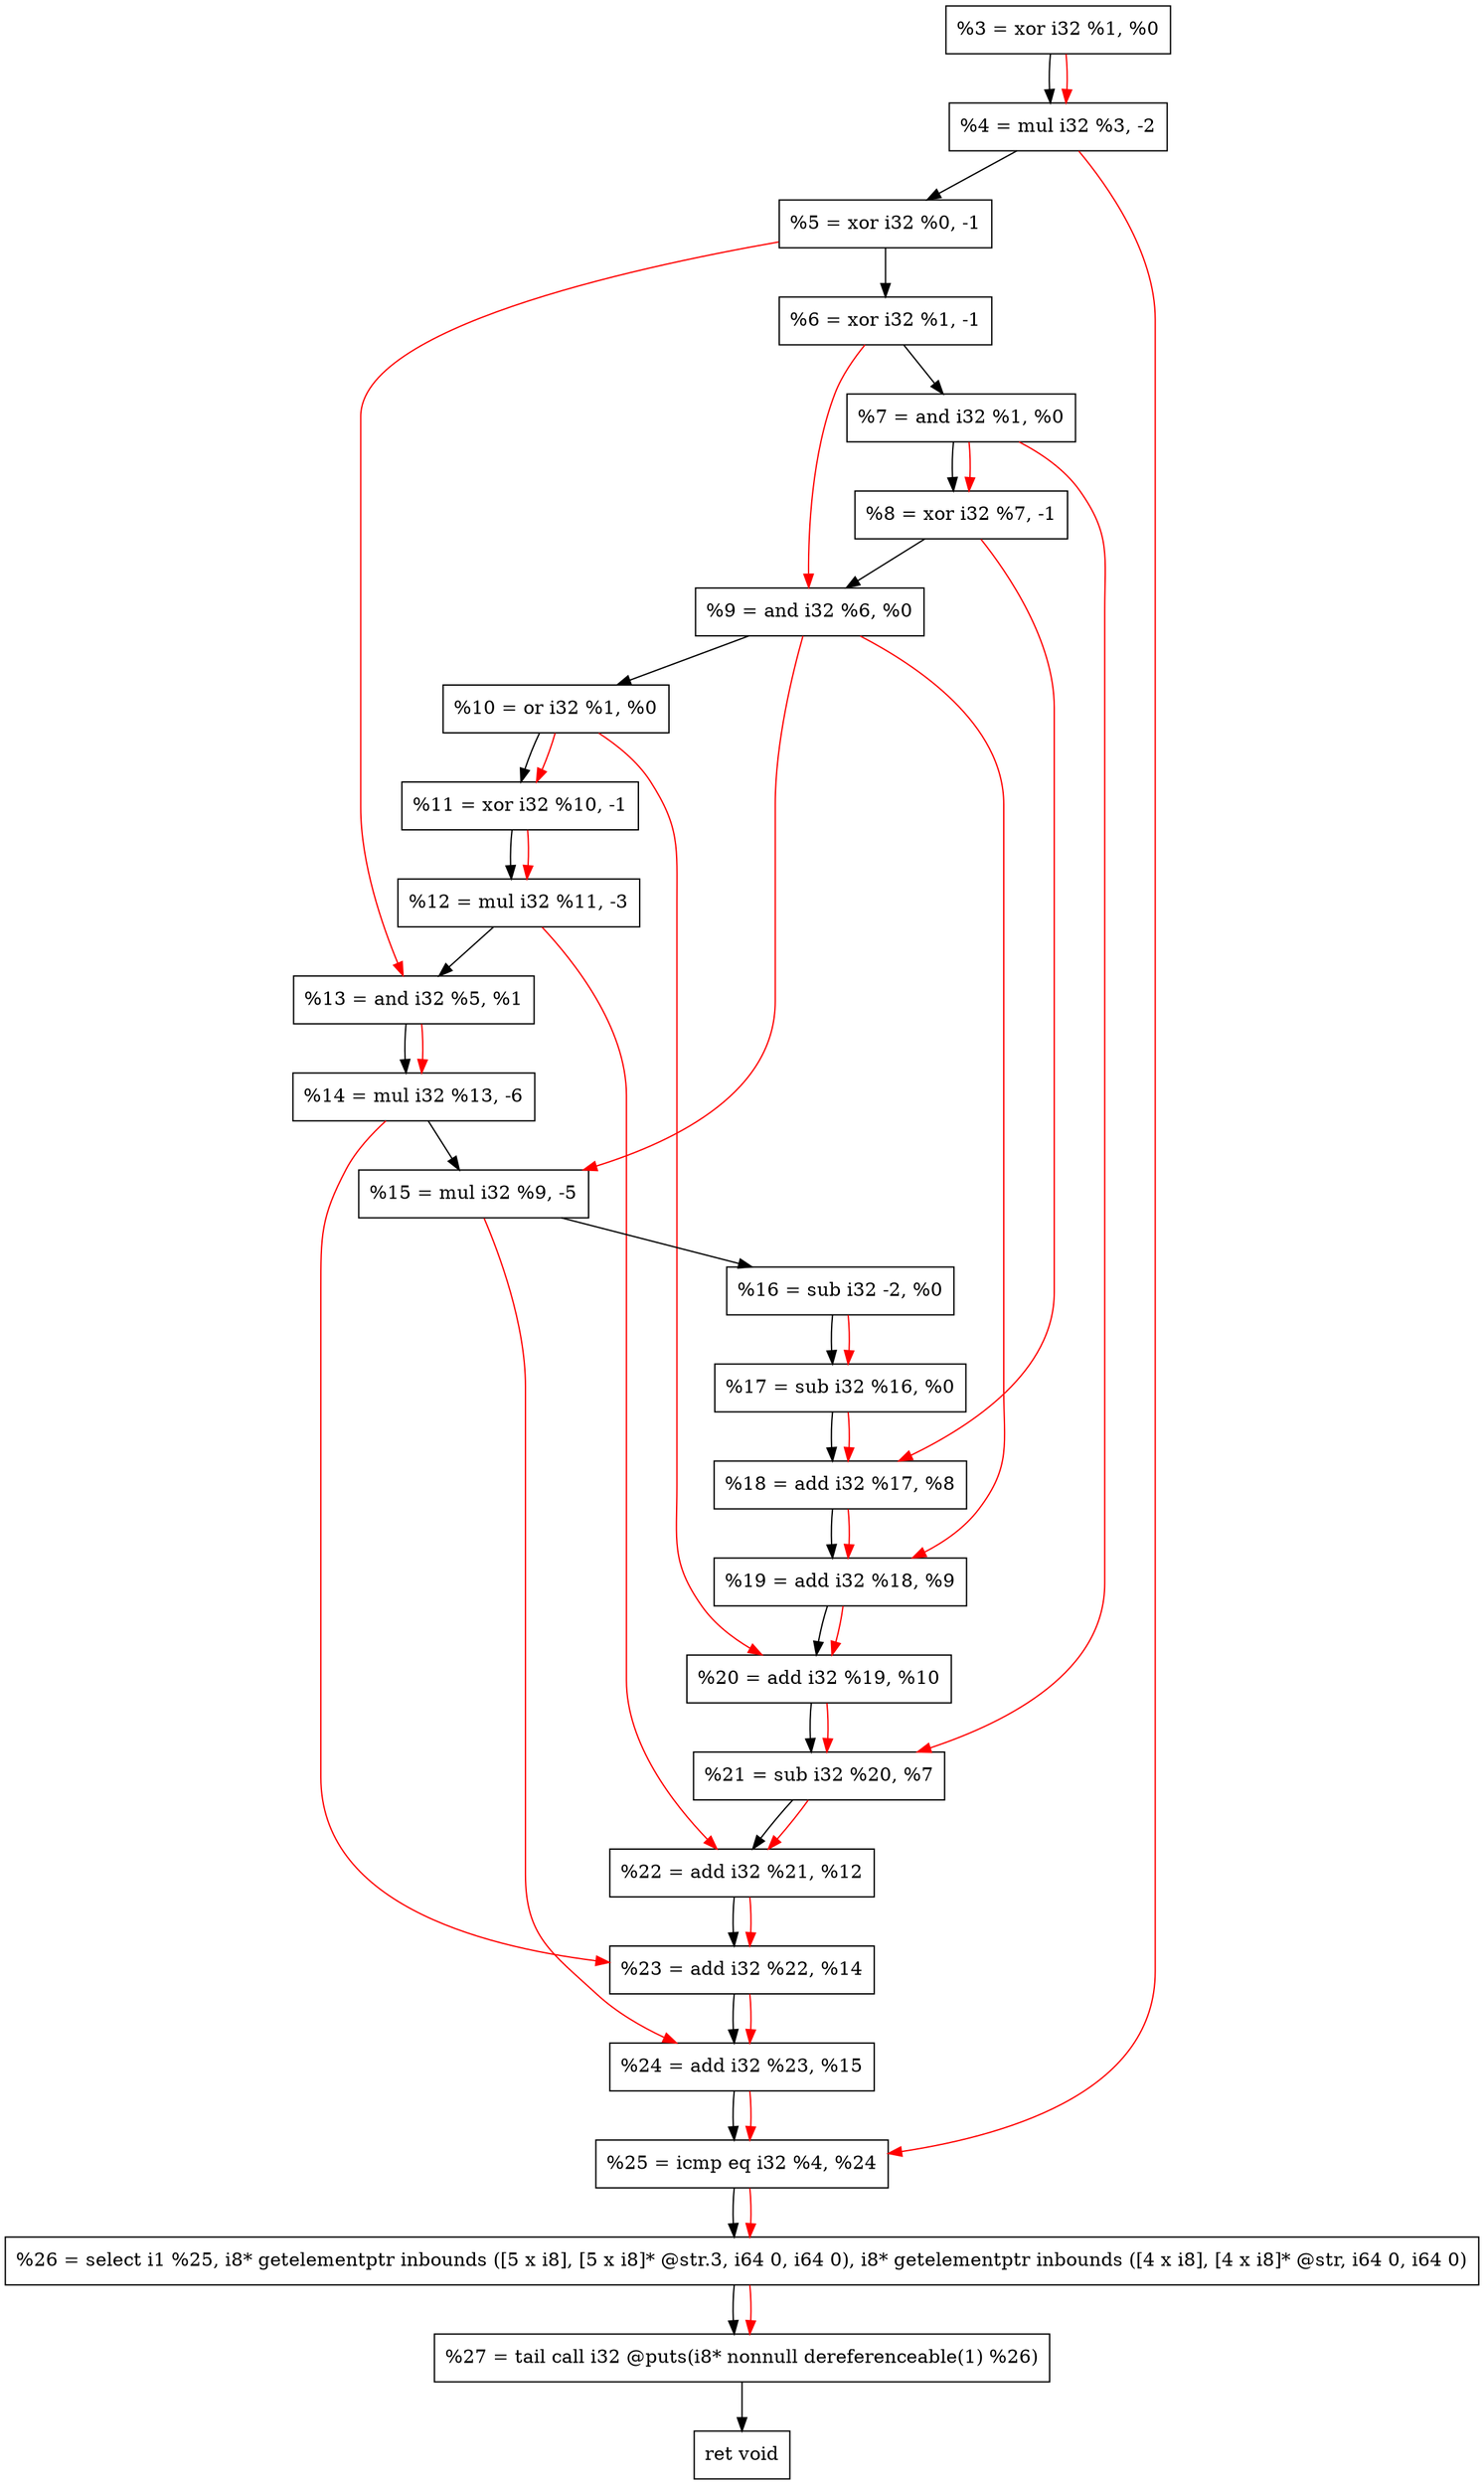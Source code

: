 digraph "DFG for'crackme' function" {
	Node0x16c7520[shape=record, label="  %3 = xor i32 %1, %0"];
	Node0x16c7bd0[shape=record, label="  %4 = mul i32 %3, -2"];
	Node0x16c7c90[shape=record, label="  %5 = xor i32 %0, -1"];
	Node0x16c7d00[shape=record, label="  %6 = xor i32 %1, -1"];
	Node0x16c7d70[shape=record, label="  %7 = and i32 %1, %0"];
	Node0x16c7de0[shape=record, label="  %8 = xor i32 %7, -1"];
	Node0x16c7e50[shape=record, label="  %9 = and i32 %6, %0"];
	Node0x16c7ec0[shape=record, label="  %10 = or i32 %1, %0"];
	Node0x16c7f30[shape=record, label="  %11 = xor i32 %10, -1"];
	Node0x16c7fd0[shape=record, label="  %12 = mul i32 %11, -3"];
	Node0x16c8040[shape=record, label="  %13 = and i32 %5, %1"];
	Node0x16c80e0[shape=record, label="  %14 = mul i32 %13, -6"];
	Node0x16c8180[shape=record, label="  %15 = mul i32 %9, -5"];
	Node0x16c81f0[shape=record, label="  %16 = sub i32 -2, %0"];
	Node0x16c8260[shape=record, label="  %17 = sub i32 %16, %0"];
	Node0x16c82d0[shape=record, label="  %18 = add i32 %17, %8"];
	Node0x16c8340[shape=record, label="  %19 = add i32 %18, %9"];
	Node0x16c83b0[shape=record, label="  %20 = add i32 %19, %10"];
	Node0x16c8420[shape=record, label="  %21 = sub i32 %20, %7"];
	Node0x16c8490[shape=record, label="  %22 = add i32 %21, %12"];
	Node0x16c8500[shape=record, label="  %23 = add i32 %22, %14"];
	Node0x16c8570[shape=record, label="  %24 = add i32 %23, %15"];
	Node0x16c85e0[shape=record, label="  %25 = icmp eq i32 %4, %24"];
	Node0x1668268[shape=record, label="  %26 = select i1 %25, i8* getelementptr inbounds ([5 x i8], [5 x i8]* @str.3, i64 0, i64 0), i8* getelementptr inbounds ([4 x i8], [4 x i8]* @str, i64 0, i64 0)"];
	Node0x16c8a80[shape=record, label="  %27 = tail call i32 @puts(i8* nonnull dereferenceable(1) %26)"];
	Node0x16c8ad0[shape=record, label="  ret void"];
	Node0x16c7520 -> Node0x16c7bd0;
	Node0x16c7bd0 -> Node0x16c7c90;
	Node0x16c7c90 -> Node0x16c7d00;
	Node0x16c7d00 -> Node0x16c7d70;
	Node0x16c7d70 -> Node0x16c7de0;
	Node0x16c7de0 -> Node0x16c7e50;
	Node0x16c7e50 -> Node0x16c7ec0;
	Node0x16c7ec0 -> Node0x16c7f30;
	Node0x16c7f30 -> Node0x16c7fd0;
	Node0x16c7fd0 -> Node0x16c8040;
	Node0x16c8040 -> Node0x16c80e0;
	Node0x16c80e0 -> Node0x16c8180;
	Node0x16c8180 -> Node0x16c81f0;
	Node0x16c81f0 -> Node0x16c8260;
	Node0x16c8260 -> Node0x16c82d0;
	Node0x16c82d0 -> Node0x16c8340;
	Node0x16c8340 -> Node0x16c83b0;
	Node0x16c83b0 -> Node0x16c8420;
	Node0x16c8420 -> Node0x16c8490;
	Node0x16c8490 -> Node0x16c8500;
	Node0x16c8500 -> Node0x16c8570;
	Node0x16c8570 -> Node0x16c85e0;
	Node0x16c85e0 -> Node0x1668268;
	Node0x1668268 -> Node0x16c8a80;
	Node0x16c8a80 -> Node0x16c8ad0;
edge [color=red]
	Node0x16c7520 -> Node0x16c7bd0;
	Node0x16c7d70 -> Node0x16c7de0;
	Node0x16c7d00 -> Node0x16c7e50;
	Node0x16c7ec0 -> Node0x16c7f30;
	Node0x16c7f30 -> Node0x16c7fd0;
	Node0x16c7c90 -> Node0x16c8040;
	Node0x16c8040 -> Node0x16c80e0;
	Node0x16c7e50 -> Node0x16c8180;
	Node0x16c81f0 -> Node0x16c8260;
	Node0x16c8260 -> Node0x16c82d0;
	Node0x16c7de0 -> Node0x16c82d0;
	Node0x16c82d0 -> Node0x16c8340;
	Node0x16c7e50 -> Node0x16c8340;
	Node0x16c8340 -> Node0x16c83b0;
	Node0x16c7ec0 -> Node0x16c83b0;
	Node0x16c83b0 -> Node0x16c8420;
	Node0x16c7d70 -> Node0x16c8420;
	Node0x16c8420 -> Node0x16c8490;
	Node0x16c7fd0 -> Node0x16c8490;
	Node0x16c8490 -> Node0x16c8500;
	Node0x16c80e0 -> Node0x16c8500;
	Node0x16c8500 -> Node0x16c8570;
	Node0x16c8180 -> Node0x16c8570;
	Node0x16c7bd0 -> Node0x16c85e0;
	Node0x16c8570 -> Node0x16c85e0;
	Node0x16c85e0 -> Node0x1668268;
	Node0x1668268 -> Node0x16c8a80;
}

